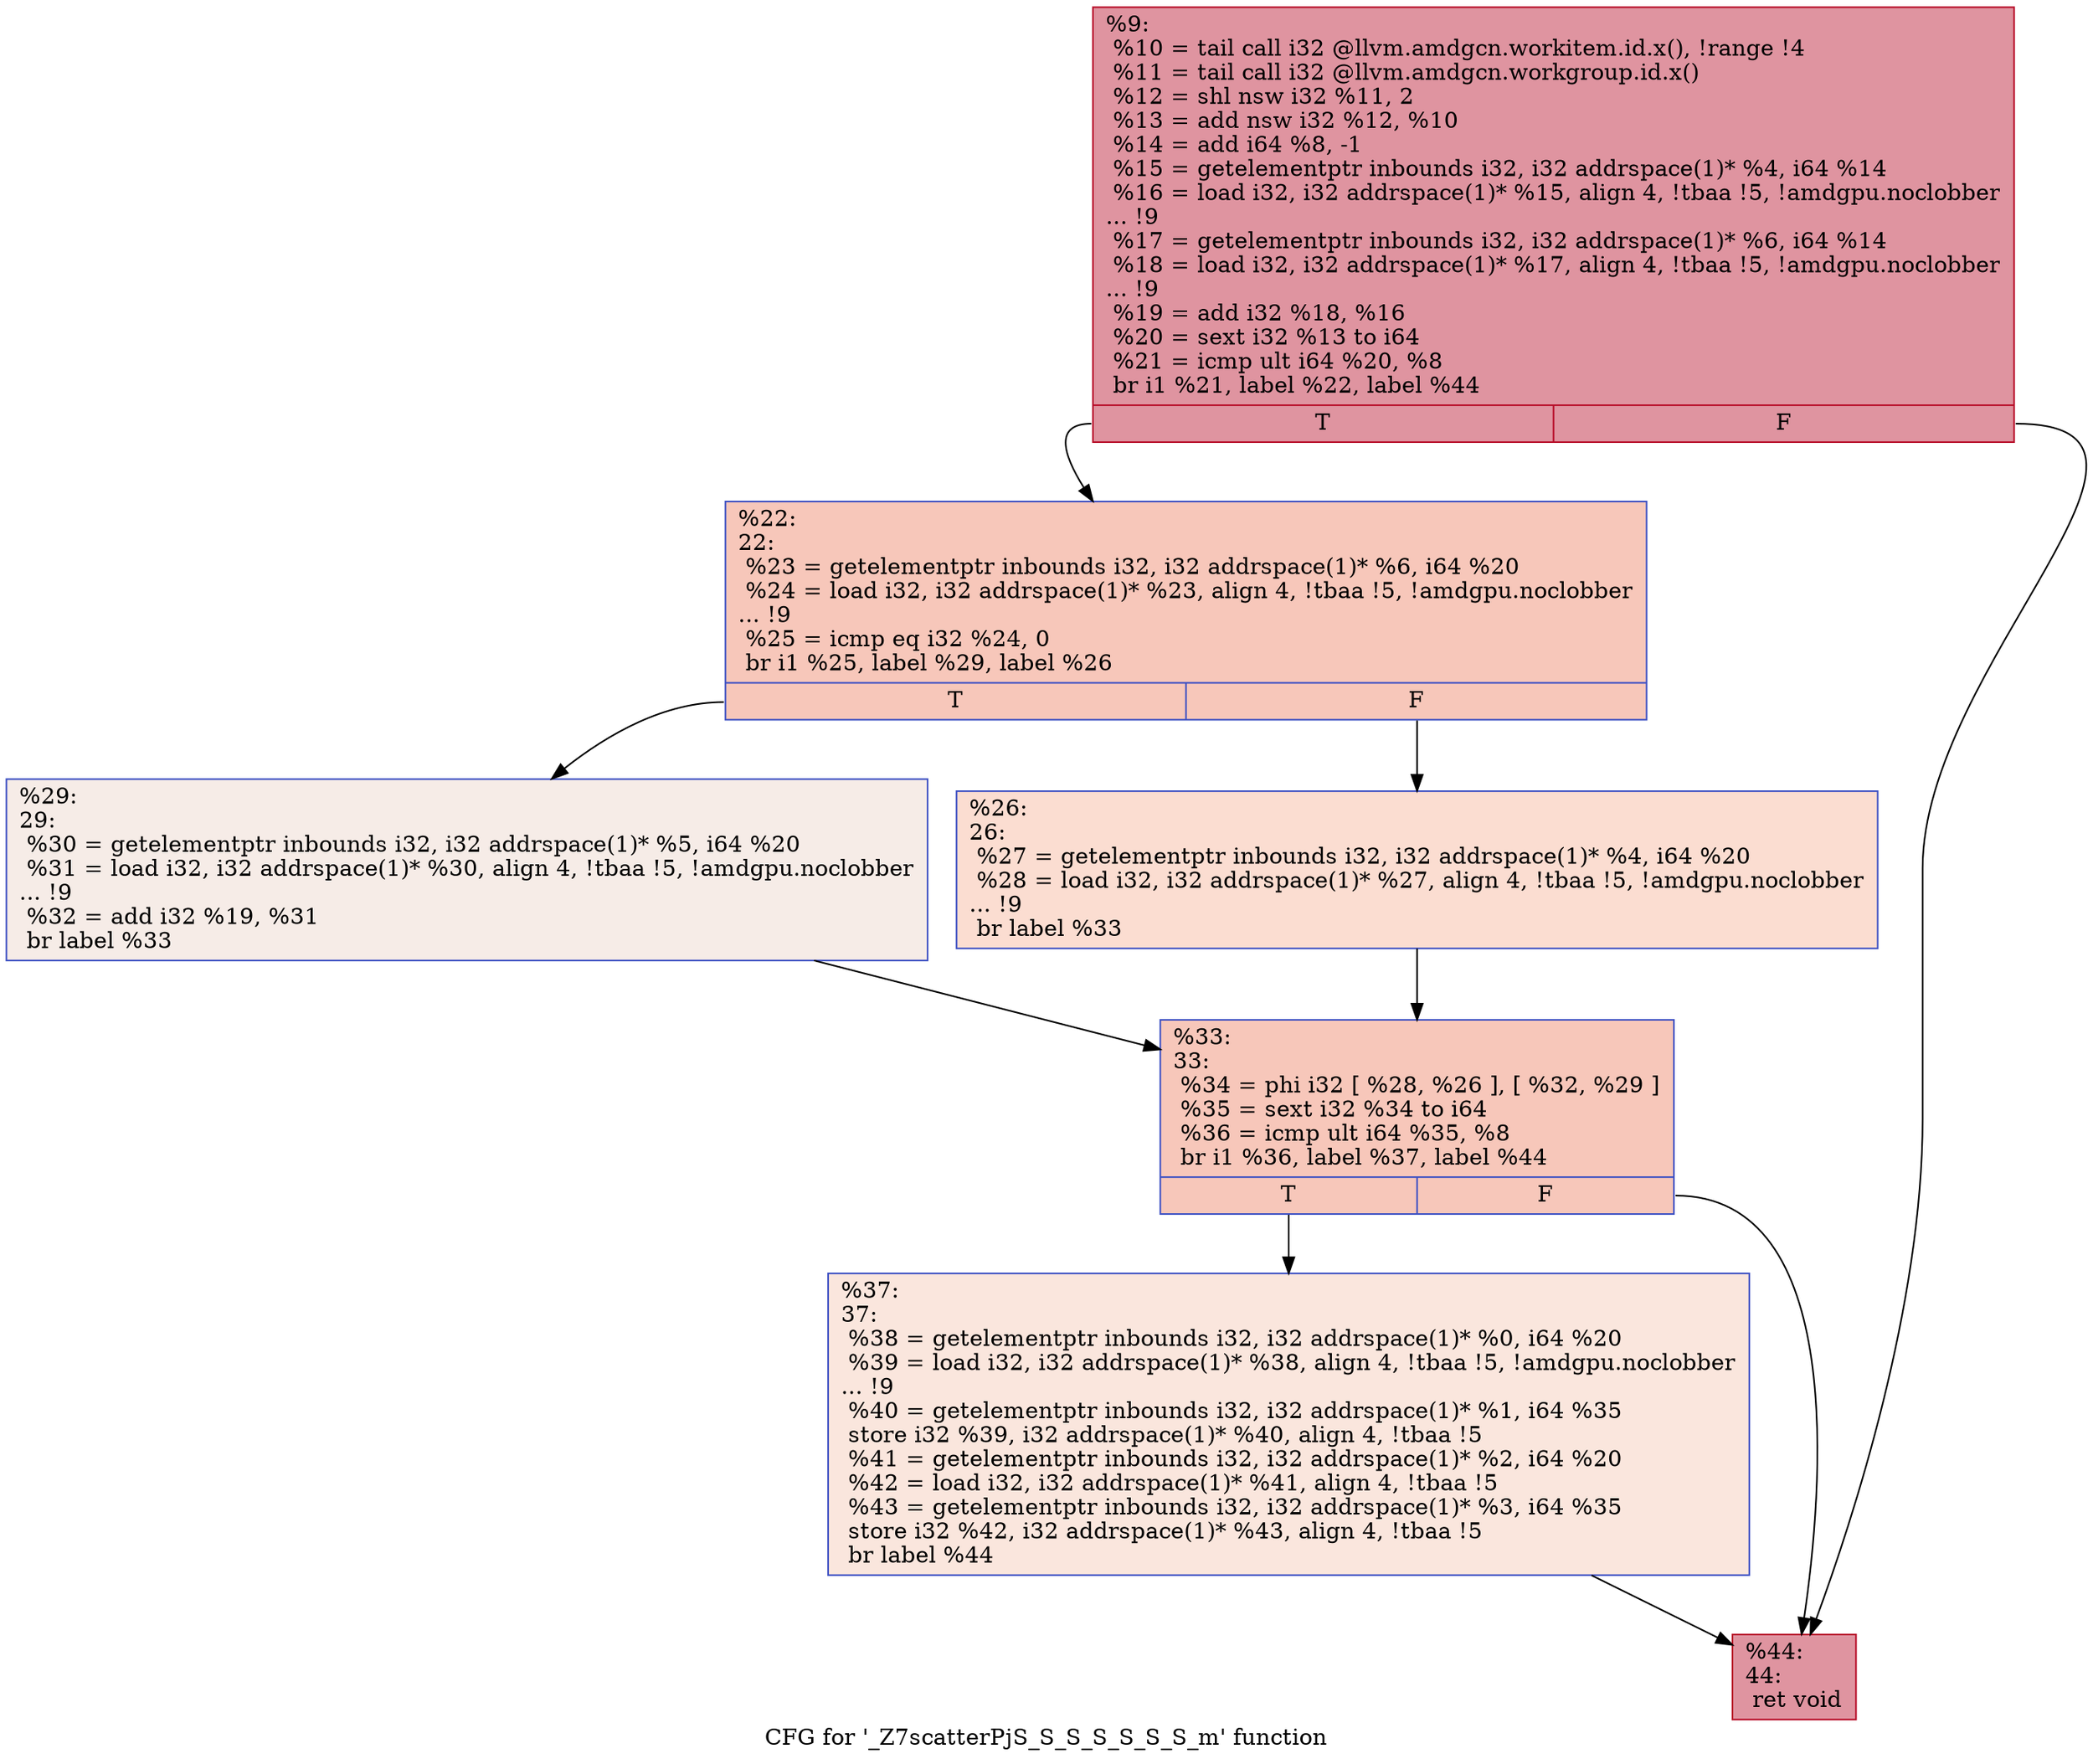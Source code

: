 digraph "CFG for '_Z7scatterPjS_S_S_S_S_S_S_m' function" {
	label="CFG for '_Z7scatterPjS_S_S_S_S_S_S_m' function";

	Node0x606eb10 [shape=record,color="#b70d28ff", style=filled, fillcolor="#b70d2870",label="{%9:\l  %10 = tail call i32 @llvm.amdgcn.workitem.id.x(), !range !4\l  %11 = tail call i32 @llvm.amdgcn.workgroup.id.x()\l  %12 = shl nsw i32 %11, 2\l  %13 = add nsw i32 %12, %10\l  %14 = add i64 %8, -1\l  %15 = getelementptr inbounds i32, i32 addrspace(1)* %4, i64 %14\l  %16 = load i32, i32 addrspace(1)* %15, align 4, !tbaa !5, !amdgpu.noclobber\l... !9\l  %17 = getelementptr inbounds i32, i32 addrspace(1)* %6, i64 %14\l  %18 = load i32, i32 addrspace(1)* %17, align 4, !tbaa !5, !amdgpu.noclobber\l... !9\l  %19 = add i32 %18, %16\l  %20 = sext i32 %13 to i64\l  %21 = icmp ult i64 %20, %8\l  br i1 %21, label %22, label %44\l|{<s0>T|<s1>F}}"];
	Node0x606eb10:s0 -> Node0x6072200;
	Node0x606eb10:s1 -> Node0x6072290;
	Node0x6072200 [shape=record,color="#3d50c3ff", style=filled, fillcolor="#ec7f6370",label="{%22:\l22:                                               \l  %23 = getelementptr inbounds i32, i32 addrspace(1)* %6, i64 %20\l  %24 = load i32, i32 addrspace(1)* %23, align 4, !tbaa !5, !amdgpu.noclobber\l... !9\l  %25 = icmp eq i32 %24, 0\l  br i1 %25, label %29, label %26\l|{<s0>T|<s1>F}}"];
	Node0x6072200:s0 -> Node0x6072570;
	Node0x6072200:s1 -> Node0x6072600;
	Node0x6072600 [shape=record,color="#3d50c3ff", style=filled, fillcolor="#f7b39670",label="{%26:\l26:                                               \l  %27 = getelementptr inbounds i32, i32 addrspace(1)* %4, i64 %20\l  %28 = load i32, i32 addrspace(1)* %27, align 4, !tbaa !5, !amdgpu.noclobber\l... !9\l  br label %33\l}"];
	Node0x6072600 -> Node0x6072880;
	Node0x6072570 [shape=record,color="#3d50c3ff", style=filled, fillcolor="#ead5c970",label="{%29:\l29:                                               \l  %30 = getelementptr inbounds i32, i32 addrspace(1)* %5, i64 %20\l  %31 = load i32, i32 addrspace(1)* %30, align 4, !tbaa !5, !amdgpu.noclobber\l... !9\l  %32 = add i32 %19, %31\l  br label %33\l}"];
	Node0x6072570 -> Node0x6072880;
	Node0x6072880 [shape=record,color="#3d50c3ff", style=filled, fillcolor="#ec7f6370",label="{%33:\l33:                                               \l  %34 = phi i32 [ %28, %26 ], [ %32, %29 ]\l  %35 = sext i32 %34 to i64\l  %36 = icmp ult i64 %35, %8\l  br i1 %36, label %37, label %44\l|{<s0>T|<s1>F}}"];
	Node0x6072880:s0 -> Node0x6071320;
	Node0x6072880:s1 -> Node0x6072290;
	Node0x6071320 [shape=record,color="#3d50c3ff", style=filled, fillcolor="#f3c7b170",label="{%37:\l37:                                               \l  %38 = getelementptr inbounds i32, i32 addrspace(1)* %0, i64 %20\l  %39 = load i32, i32 addrspace(1)* %38, align 4, !tbaa !5, !amdgpu.noclobber\l... !9\l  %40 = getelementptr inbounds i32, i32 addrspace(1)* %1, i64 %35\l  store i32 %39, i32 addrspace(1)* %40, align 4, !tbaa !5\l  %41 = getelementptr inbounds i32, i32 addrspace(1)* %2, i64 %20\l  %42 = load i32, i32 addrspace(1)* %41, align 4, !tbaa !5\l  %43 = getelementptr inbounds i32, i32 addrspace(1)* %3, i64 %35\l  store i32 %42, i32 addrspace(1)* %43, align 4, !tbaa !5\l  br label %44\l}"];
	Node0x6071320 -> Node0x6072290;
	Node0x6072290 [shape=record,color="#b70d28ff", style=filled, fillcolor="#b70d2870",label="{%44:\l44:                                               \l  ret void\l}"];
}

